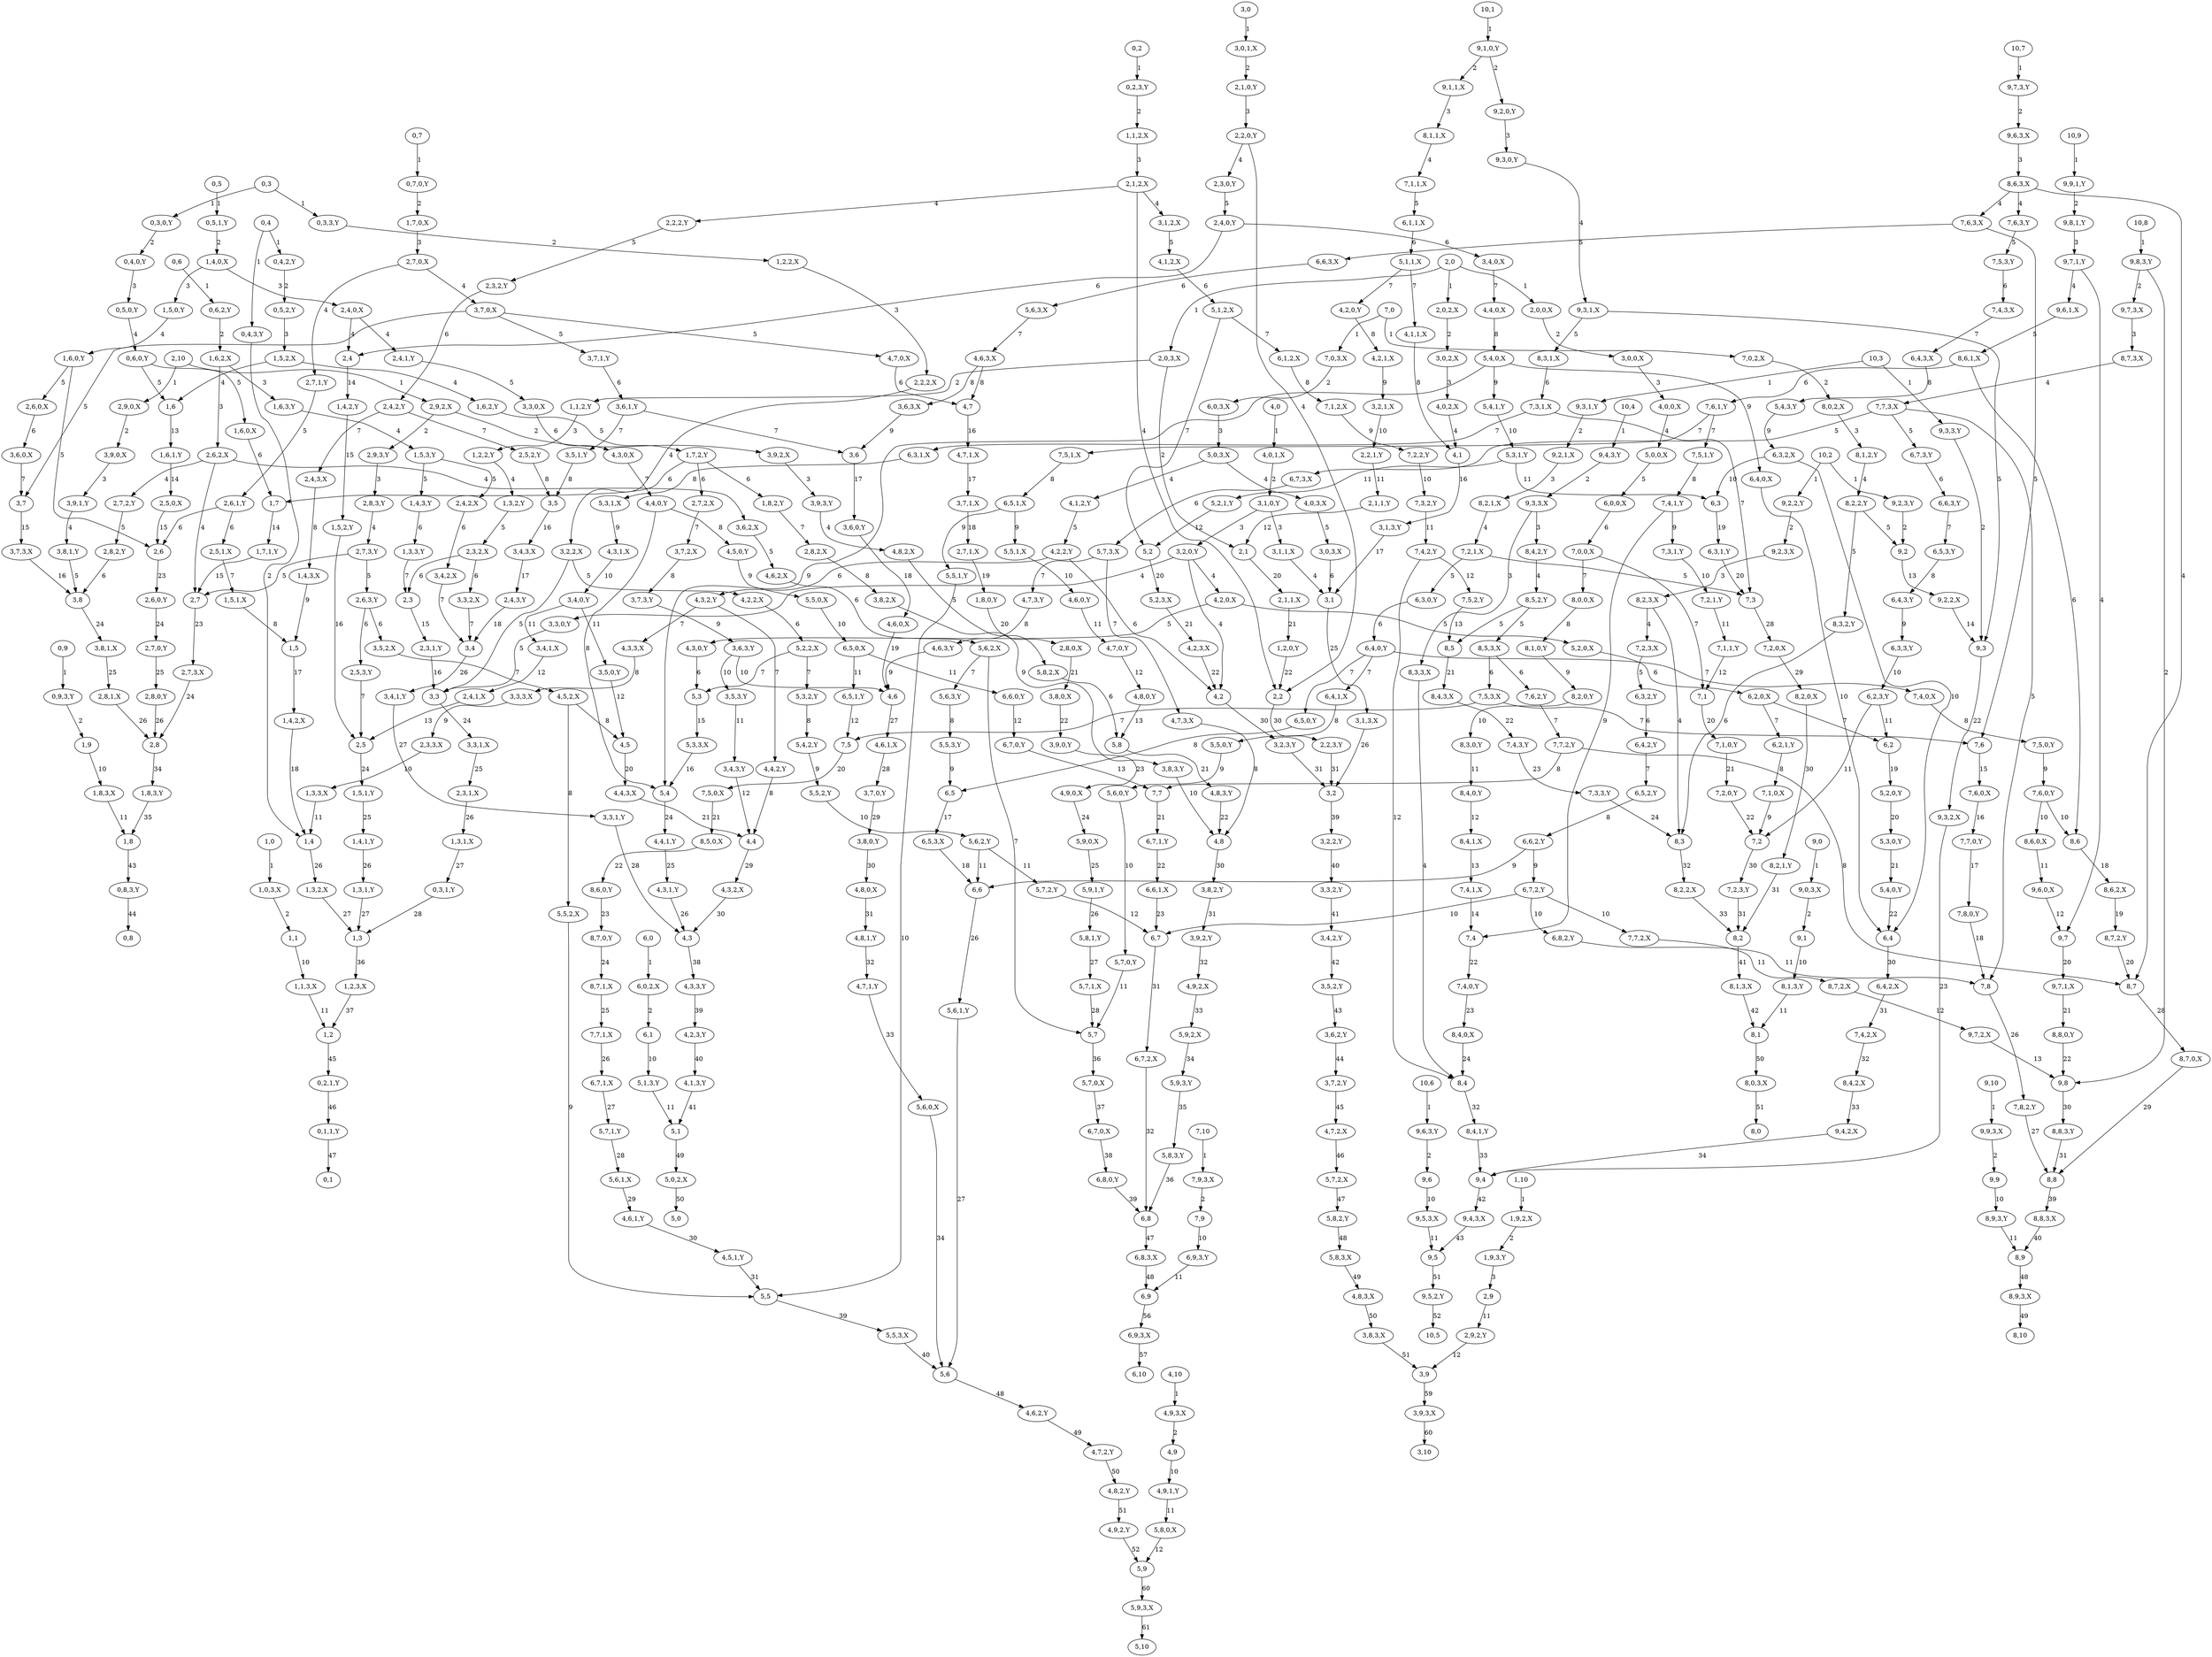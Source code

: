 digraph graphname {
"3,3,0,Y" [nodetype=route];
"3,3,0,X" [nodetype=route];
"1,8" [nodetype=logic];
"1,9" [nodetype=logic];
"1,6" [nodetype=logic];
"1,7" [nodetype=logic];
"1,4" [nodetype=logic];
"1,5" [nodetype=logic];
"1,2" [nodetype=logic];
"1,3" [nodetype=logic];
"1,0" [nodetype=logic];
"1,1" [nodetype=logic];
"4,2,3,X" [nodetype=route];
"4,2,3,Y" [nodetype=route];
"5,9,3,X" [nodetype=route];
"5,9,3,Y" [nodetype=route];
"5,9,1,Y" [nodetype=route];
"1,8,0,Y" [nodetype=route];
"5,5,3,X" [nodetype=route];
"5,5,3,Y" [nodetype=route];
"5,1,1,X" [nodetype=route];
"4,5,0,Y" [nodetype=route];
"2,1,0,Y" [nodetype=route];
"0,5,0,Y" [nodetype=route];
"2,2,3,Y" [nodetype=route];
"9,8,3,Y" [nodetype=route];
"2,0,2,X" [nodetype=route];
"3,5,2,Y" [nodetype=route];
"3,5,2,X" [nodetype=route];
"8,7,1,X" [nodetype=route];
"4,7,0,X" [nodetype=route];
"4,7,0,Y" [nodetype=route];
"4,8,2,Y" [nodetype=route];
"4,8,2,X" [nodetype=route];
"1,0,3,X" [nodetype=route];
"1,6,1,Y" [nodetype=route];
"6,0,0,X" [nodetype=route];
"8,0,2,X" [nodetype=route];
"7,3,3,Y" [nodetype=route];
"9,7,3,X" [nodetype=route];
"9,7,3,Y" [nodetype=route];
"5,6,0,X" [nodetype=route];
"5,6,0,Y" [nodetype=route];
"6,10" [nodetype=logic];
"2,2,1,Y" [nodetype=route];
"0,3,3,Y" [nodetype=route];
"6,6,0,Y" [nodetype=route];
"5,3,1,X" [nodetype=route];
"5,3,1,Y" [nodetype=route];
"8,9" [nodetype=logic];
"8,8" [nodetype=logic];
"8,7" [nodetype=logic];
"8,6" [nodetype=logic];
"8,5" [nodetype=logic];
"8,4" [nodetype=logic];
"8,3" [nodetype=logic];
"8,2" [nodetype=logic];
"8,1" [nodetype=logic];
"8,0" [nodetype=logic];
"3,6,2,X" [nodetype=route];
"3,6,2,Y" [nodetype=route];
"3,8,2,X" [nodetype=route];
"3,0,3,X" [nodetype=route];
"5,2,3,X" [nodetype=route];
"3,9,1,Y" [nodetype=route];
"3,9,3,X" [nodetype=route];
"3,9,3,Y" [nodetype=route];
"7,6,0,X" [nodetype=route];
"7,6,0,Y" [nodetype=route];
"6,3,3,Y" [nodetype=route];
"6,4" [nodetype=logic];
"1,2,3,X" [nodetype=route];
"5,0,0,X" [nodetype=route];
"2,3,2,X" [nodetype=route];
"2,3,2,Y" [nodetype=route];
"6,5,0,Y" [nodetype=route];
"2,5,2,Y" [nodetype=route];
"8,1,1,X" [nodetype=route];
"8,2,1,Y" [nodetype=route];
"3,3,2,Y" [nodetype=route];
"3,3,2,X" [nodetype=route];
"2,9" [nodetype=logic];
"2,8" [nodetype=logic];
"2,5" [nodetype=logic];
"2,4" [nodetype=logic];
"2,7" [nodetype=logic];
"2,6" [nodetype=logic];
"2,1" [nodetype=logic];
"2,0" [nodetype=logic];
"2,3" [nodetype=logic];
"2,2" [nodetype=logic];
"3,5,0,Y" [nodetype=route];
"2,10" [nodetype=logic];
"8,2,2,Y" [nodetype=route];
"8,2,2,X" [nodetype=route];
"8,3,0,Y" [nodetype=route];
"2,6,0,Y" [nodetype=route];
"2,6,0,X" [nodetype=route];
"8,8,0,Y" [nodetype=route];
"2,9,3,Y" [nodetype=route];
"6,4,2,Y" [nodetype=route];
"6,4,2,X" [nodetype=route];
"2,2,2,Y" [nodetype=route];
"1,7,1,Y" [nodetype=route];
"8,8,3,X" [nodetype=route];
"2,4,2,Y" [nodetype=route];
"2,4,2,X" [nodetype=route];
"2,1,2,X" [nodetype=route];
"5,2,1,Y" [nodetype=route];
"5,0,3,X" [nodetype=route];
"6,5,3,Y" [nodetype=route];
"6,5,3,X" [nodetype=route];
"2,3,0,Y" [nodetype=route];
"6,7,1,Y" [nodetype=route];
"6,7,1,X" [nodetype=route];
"6,1,1,X" [nodetype=route];
"4,4,0,Y" [nodetype=route];
"4,4,0,X" [nodetype=route];
"7,7,3,X" [nodetype=route];
"5,5,1,X" [nodetype=route];
"5,5,1,Y" [nodetype=route];
"2,7,1,Y" [nodetype=route];
"7,3,1,Y" [nodetype=route];
"8,1,3,Y" [nodetype=route];
"8,1,3,X" [nodetype=route];
"4,9,2,X" [nodetype=route];
"4,9,2,Y" [nodetype=route];
"2,8,1,X" [nodetype=route];
"4,7,2,X" [nodetype=route];
"4,7,2,Y" [nodetype=route];
"0,4,0,Y" [nodetype=route];
"3,0,1,X" [nodetype=route];
"6,8,2,Y" [nodetype=route];
"4,6,1,X" [nodetype=route];
"0,8,3,Y" [nodetype=route];
"4,6,3,X" [nodetype=route];
"4,6,3,Y" [nodetype=route];
"0,2,3,Y" [nodetype=route];
"1,4,2,X" [nodetype=route];
"1,4,2,Y" [nodetype=route];
"1,4,0,X" [nodetype=route];
"5,4,1,Y" [nodetype=route];
"5,7,1,X" [nodetype=route];
"5,7,1,Y" [nodetype=route];
"5,3,3,X" [nodetype=route];
"2,8,3,Y" [nodetype=route];
"9,2,0,Y" [nodetype=route];
"7,4,0,X" [nodetype=route];
"7,4,0,Y" [nodetype=route];
"3,8" [nodetype=logic];
"3,9" [nodetype=logic];
"3,4" [nodetype=logic];
"3,5" [nodetype=logic];
"3,6" [nodetype=logic];
"3,7" [nodetype=logic];
"3,0" [nodetype=logic];
"3,1" [nodetype=logic];
"3,2" [nodetype=logic];
"3,3" [nodetype=logic];
"8,2,0,Y" [nodetype=route];
"8,2,0,X" [nodetype=route];
"7,1,1,X" [nodetype=route];
"7,1,1,Y" [nodetype=route];
"2,6,2,X" [nodetype=route];
"6,5,1,Y" [nodetype=route];
"3,2,2,Y" [nodetype=route];
"5,6,2,X" [nodetype=route];
"5,6,2,Y" [nodetype=route];
"3,4,2,X" [nodetype=route];
"3,6,0,Y" [nodetype=route];
"9,2,2,X" [nodetype=route];
"9,2,2,Y" [nodetype=route];
"5,8,2,X" [nodetype=route];
"5,8,2,Y" [nodetype=route];
"7,2,1,Y" [nodetype=route];
"7,0,3,X" [nodetype=route];
"6,4,0,Y" [nodetype=route];
"6,4,0,X" [nodetype=route];
"4,0,2,X" [nodetype=route];
"4,3,3,Y" [nodetype=route];
"4,3,3,X" [nodetype=route];
"9,3,1,X" [nodetype=route];
"9,3,1,Y" [nodetype=route];
"9,3,3,X" [nodetype=route];
"9,3,3,Y" [nodetype=route];
"3,3,1,X" [nodetype=route];
"1,5,1,X" [nodetype=route];
"1,5,1,Y" [nodetype=route];
"3,1,0,Y" [nodetype=route];
"1,6,2,X" [nodetype=route];
"8,4,3,X" [nodetype=route];
"8,9,3,X" [nodetype=route];
"0,4,2,Y" [nodetype=route];
"7,3,1,X" [nodetype=route];
"0,3,1,Y" [nodetype=route];
"2,7,1,X" [nodetype=route];
"5,7,3,X" [nodetype=route];
"0,5,1,Y" [nodetype=route];
"1,7,0,X" [nodetype=route];
"3,9,2,Y" [nodetype=route];
"3,9,2,X" [nodetype=route];
"7,8,0,Y" [nodetype=route];
"5,9,0,X" [nodetype=route];
"4,4,2,Y" [nodetype=route];
"8,3,2,Y" [nodetype=route];
"9,5,2,Y" [nodetype=route];
"9,6,3,Y" [nodetype=route];
"9,6,3,X" [nodetype=route];
"6,8,0,Y" [nodetype=route];
"6,7,3,Y" [nodetype=route];
"6,7,3,X" [nodetype=route];
"4,2,2,Y" [nodetype=route];
"4,2,2,X" [nodetype=route];
"5,4,3,Y" [nodetype=route];
"7,2,3,Y" [nodetype=route];
"7,2,3,X" [nodetype=route];
"4,1,1,X" [nodetype=route];
"6,2,3,Y" [nodetype=route];
"8,4,1,X" [nodetype=route];
"8,4,1,Y" [nodetype=route];
"1,10" [nodetype=logic];
"2,4,0,Y" [nodetype=route];
"2,4,0,X" [nodetype=route];
"4,6,1,Y" [nodetype=route];
"3,7,3,X" [nodetype=route];
"3,7,3,Y" [nodetype=route];
"4,3" [nodetype=logic];
"4,2" [nodetype=logic];
"4,1" [nodetype=logic];
"4,0" [nodetype=logic];
"4,7" [nodetype=logic];
"4,6" [nodetype=logic];
"4,5" [nodetype=logic];
"4,4" [nodetype=logic];
"4,9" [nodetype=logic];
"4,8" [nodetype=logic];
"2,2,0,Y" [nodetype=route];
"7,7,1,X" [nodetype=route];
"8,10" [nodetype=logic];
"8,6,1,X" [nodetype=route];
"4,9,0,X" [nodetype=route];
"3,8,3,Y" [nodetype=route];
"3,8,3,X" [nodetype=route];
"8,5,2,Y" [nodetype=route];
"4,3,1,Y" [nodetype=route];
"4,3,1,X" [nodetype=route];
"3,2,0,Y" [nodetype=route];
"2,7,3,Y" [nodetype=route];
"2,7,3,X" [nodetype=route];
"9,7,2,X" [nodetype=route];
"7,6,1,Y" [nodetype=route];
"5,8,0,X" [nodetype=route];
"7,5,1,X" [nodetype=route];
"7,5,1,Y" [nodetype=route];
"2,5,3,Y" [nodetype=route];
"9,9,3,X" [nodetype=route];
"3,4,0,X" [nodetype=route];
"5,1,2,X" [nodetype=route];
"8,5,0,X" [nodetype=route];
"4,10" [nodetype=logic];
"9,6" [nodetype=logic];
"9,7" [nodetype=logic];
"9,4" [nodetype=logic];
"4,6,2,X" [nodetype=route];
"9,2" [nodetype=logic];
"9,3" [nodetype=logic];
"9,0" [nodetype=logic];
"9,1" [nodetype=logic];
"8,9,3,Y" [nodetype=route];
"3,9,0,X" [nodetype=route];
"9,8" [nodetype=logic];
"9,9" [nodetype=logic];
"1,8,3,Y" [nodetype=route];
"1,8,3,X" [nodetype=route];
"7,4,2,X" [nodetype=route];
"7,4,2,Y" [nodetype=route];
"3,4,1,Y" [nodetype=route];
"3,5,3,Y" [nodetype=route];
"0,7,0,Y" [nodetype=route];
"9,10" [nodetype=logic];
"9,6,1,X" [nodetype=route];
"3,4,1,X" [nodetype=route];
"4,2,0,Y" [nodetype=route];
"4,2,0,X" [nodetype=route];
"4,1,3,Y" [nodetype=route];
"5,5,0,Y" [nodetype=route];
"5,5,0,X" [nodetype=route];
"1,3,1,X" [nodetype=route];
"1,3,1,Y" [nodetype=route];
"7,5,3,X" [nodetype=route];
"7,5,3,Y" [nodetype=route];
"8,7,0,X" [nodetype=route];
"8,7,0,Y" [nodetype=route];
"9,0,3,X" [nodetype=route];
"2,3,1,Y" [nodetype=route];
"2,3,1,X" [nodetype=route];
"4,8,3,X" [nodetype=route];
"4,8,3,Y" [nodetype=route];
"1,7,2,Y" [nodetype=route];
"9,3,2,X" [nodetype=route];
"2,5,1,X" [nodetype=route];
"1,5,0,Y" [nodetype=route];
"6,2,1,Y" [nodetype=route];
"3,3,3,X" [nodetype=route];
"2,2,2,X" [nodetype=route];
"3,7,1,X" [nodetype=route];
"3,7,1,Y" [nodetype=route];
"5,10" [nodetype=logic];
"7,8,2,Y" [nodetype=route];
"4,7,3,Y" [nodetype=route];
"4,7,3,X" [nodetype=route];
"3,8,1,Y" [nodetype=route];
"3,8,1,X" [nodetype=route];
"1,6,0,X" [nodetype=route];
"1,6,0,Y" [nodetype=route];
"6,0,3,X" [nodetype=route];
"1,6,2,Y" [nodetype=route];
"1,4,1,Y" [nodetype=route];
"1,5,3,Y" [nodetype=route];
"7,6,3,Y" [nodetype=route];
"7,6,3,X" [nodetype=route];
"6,3,2,X" [nodetype=route];
"6,3,2,Y" [nodetype=route];
"9,4,3,Y" [nodetype=route];
"9,4,3,X" [nodetype=route];
"5,3,2,Y" [nodetype=route];
"2,8,2,Y" [nodetype=route];
"2,8,2,X" [nodetype=route];
"5,2,0,X" [nodetype=route];
"7,9,3,X" [nodetype=route];
"3,4,0,Y" [nodetype=route];
"3,0,0,X" [nodetype=route];
"1,9,3,Y" [nodetype=route];
"4,6,0,Y" [nodetype=route];
"4,6,0,X" [nodetype=route];
"3,5,1,Y" [nodetype=route];
"6,3,0,Y" [nodetype=route];
"2,1,1,Y" [nodetype=route];
"2,1,1,X" [nodetype=route];
"3,8,2,Y" [nodetype=route];
"5,0,2,X" [nodetype=route];
"5,2,0,Y" [nodetype=route];
"8,6,3,X" [nodetype=route];
"8,0,3,X" [nodetype=route];
"5,6,3,Y" [nodetype=route];
"5,6,3,X" [nodetype=route];
"3,4,3,Y" [nodetype=route];
"3,4,3,X" [nodetype=route];
"2,0,0,X" [nodetype=route];
"9,2,3,Y" [nodetype=route];
"9,2,3,X" [nodetype=route];
"3,6,1,Y" [nodetype=route];
"1,1,3,X" [nodetype=route];
"6,6,2,Y" [nodetype=route];
"2,0,3,X" [nodetype=route];
"9,1,0,Y" [nodetype=route];
"0,7" [nodetype=logic];
"0,6" [nodetype=logic];
"0,5" [nodetype=logic];
"0,4" [nodetype=logic];
"0,3" [nodetype=logic];
"0,2" [nodetype=logic];
"0,1" [nodetype=logic];
"5,5,2,Y" [nodetype=route];
"4,3,0,X" [nodetype=route];
"7,3,2,Y" [nodetype=route];
"0,9" [nodetype=logic];
"0,8" [nodetype=logic];
"5,7,2,Y" [nodetype=route];
"5,7,2,X" [nodetype=route];
"6,4,1,X" [nodetype=route];
"4,0,3,X" [nodetype=route];
"4,0,1,X" [nodetype=route];
"9,3,0,Y" [nodetype=route];
"1,5,2,Y" [nodetype=route];
"1,5,2,X" [nodetype=route];
"1,3,3,X" [nodetype=route];
"1,3,3,Y" [nodetype=route];
"4,8,1,Y" [nodetype=route];
"1,2,0,Y" [nodetype=route];
"6,9,3,Y" [nodetype=route];
"6,9,3,X" [nodetype=route];
"7,10" [nodetype=logic];
"8,1,2,Y" [nodetype=route];
"5,9,2,X" [nodetype=route];
"8,7,2,X" [nodetype=route];
"8,7,2,Y" [nodetype=route];
"4,7,1,Y" [nodetype=route];
"4,7,1,X" [nodetype=route];
"8,3,3,X" [nodetype=route];
"2,3,3,X" [nodetype=route];
"3,9,0,Y" [nodetype=route];
"3,6,3,Y" [nodetype=route];
"3,6,3,X" [nodetype=route];
"2,9,0,X" [nodetype=route];
"0,2,1,Y" [nodetype=route];
"8,2,1,X" [nodetype=route];
"3,2,2,X" [nodetype=route];
"7,7,0,Y" [nodetype=route];
"6,5,1,X" [nodetype=route];
"2,6,3,Y" [nodetype=route];
"0,9,3,Y" [nodetype=route];
"8,8,3,Y" [nodetype=route];
"8,4,0,Y" [nodetype=route];
"8,4,0,X" [nodetype=route];
"2,8,0,Y" [nodetype=route];
"2,8,0,X" [nodetype=route];
"8,3,1,X" [nodetype=route];
"9,5,3,X" [nodetype=route];
"3,6,0,X" [nodetype=route];
"0,3,0,Y" [nodetype=route];
"3,4,2,Y" [nodetype=route];
"10,9" [nodetype=logic];
"10,8" [nodetype=logic];
"10,3" [nodetype=logic];
"10,2" [nodetype=logic];
"10,1" [nodetype=logic];
"3,3,1,Y" [nodetype=route];
"10,7" [nodetype=logic];
"10,6" [nodetype=logic];
"10,5" [nodetype=logic];
"10,4" [nodetype=logic];
"0,4,3,Y" [nodetype=route];
"4,6,2,Y" [nodetype=route];
"4,9,1,Y" [nodetype=route];
"6,5,0,X" [nodetype=route];
"5,6,1,X" [nodetype=route];
"9,5" [nodetype=logic];
"5,6,1,Y" [nodetype=route];
"9,2,1,X" [nodetype=route];
"7,2,1,X" [nodetype=route];
"6,6,1,X" [nodetype=route];
"6,6,3,X" [nodetype=route];
"6,6,3,Y" [nodetype=route];
"3,2,1,X" [nodetype=route];
"3,1,1,X" [nodetype=route];
"1,1,2,Y" [nodetype=route];
"5,8,1,Y" [nodetype=route];
"7,1" [nodetype=logic];
"4,3,0,Y" [nodetype=route];
"7,1,2,X" [nodetype=route];
"4,4,3,X" [nodetype=route];
"0,6,2,Y" [nodetype=route];
"1,9,2,X" [nodetype=route];
"1,4,3,Y" [nodetype=route];
"1,4,3,X" [nodetype=route];
"4,0,0,X" [nodetype=route];
"5,8" [nodetype=logic];
"5,9" [nodetype=logic];
"5,2" [nodetype=logic];
"5,3" [nodetype=logic];
"5,0" [nodetype=logic];
"5,1" [nodetype=logic];
"5,6" [nodetype=logic];
"5,7" [nodetype=logic];
"5,4" [nodetype=logic];
"5,5" [nodetype=logic];
"5,5,2,X" [nodetype=route];
"3,10" [nodetype=logic];
"5,4,2,Y" [nodetype=route];
"3,0,2,X" [nodetype=route];
"7,0,0,X" [nodetype=route];
"7,2,2,Y" [nodetype=route];
"5,2,2,X" [nodetype=route];
"7,4,3,Y" [nodetype=route];
"7,4,3,X" [nodetype=route];
"5,7,0,Y" [nodetype=route];
"5,7,0,X" [nodetype=route];
"1,2,2,X" [nodetype=route];
"1,2,2,Y" [nodetype=route];
"6,7,2,X" [nodetype=route];
"6,7,2,Y" [nodetype=route];
"8,1,0,Y" [nodetype=route];
"4,9,3,X" [nodetype=route];
"6,1,2,X" [nodetype=route];
"3,7,0,Y" [nodetype=route];
"3,7,0,X" [nodetype=route];
"7,7,2,Y" [nodetype=route];
"7,7,2,X" [nodetype=route];
"6,9" [nodetype=logic];
"6,8" [nodetype=logic];
"3,1,3,X" [nodetype=route];
"3,1,3,Y" [nodetype=route];
"6,1" [nodetype=logic];
"6,0" [nodetype=logic];
"6,3" [nodetype=logic];
"6,2" [nodetype=logic];
"6,5" [nodetype=logic];
"8,4,2,X" [nodetype=route];
"6,7" [nodetype=logic];
"6,6" [nodetype=logic];
"8,2,3,X" [nodetype=route];
"3,1,2,X" [nodetype=route];
"7,1,0,Y" [nodetype=route];
"7,1,0,X" [nodetype=route];
"9,6,0,X" [nodetype=route];
"2,6,1,Y" [nodetype=route];
"6,2,0,X" [nodetype=route];
"6,4,3,X" [nodetype=route];
"6,4,3,Y" [nodetype=route];
"5,3,0,Y" [nodetype=route];
"2,4,1,X" [nodetype=route];
"2,4,1,Y" [nodetype=route];
"2,4,3,X" [nodetype=route];
"2,4,3,Y" [nodetype=route];
"1,6,3,Y" [nodetype=route];
"6,0,2,X" [nodetype=route];
"3,2,3,Y" [nodetype=route];
"6,5,2,Y" [nodetype=route];
"2,7,2,X" [nodetype=route];
"2,7,2,Y" [nodetype=route];
"7,2,0,X" [nodetype=route];
"2,9,2,X" [nodetype=route];
"2,9,2,Y" [nodetype=route];
"5,8,3,Y" [nodetype=route];
"5,8,3,X" [nodetype=route];
"0,6,0,Y" [nodetype=route];
"6,7,0,X" [nodetype=route];
"6,7,0,Y" [nodetype=route];
"5,1,3,Y" [nodetype=route];
"4,4,1,Y" [nodetype=route];
"2,7,0,X" [nodetype=route];
"2,7,0,Y" [nodetype=route];
"9,9,1,Y" [nodetype=route];
"6,3,1,Y" [nodetype=route];
"6,3,1,X" [nodetype=route];
"8,4,2,Y" [nodetype=route];
"4,1,2,X" [nodetype=route];
"4,1,2,Y" [nodetype=route];
"6,8,3,X" [nodetype=route];
"8,6,2,X" [nodetype=route];
"7,4,1,Y" [nodetype=route];
"7,4,1,X" [nodetype=route];
"5,4,0,X" [nodetype=route];
"5,4,0,Y" [nodetype=route];
"9,8,1,Y" [nodetype=route];
"0,5,2,Y" [nodetype=route];
"4,5,1,Y" [nodetype=route];
"4,2,1,X" [nodetype=route];
"4,8,0,Y" [nodetype=route];
"4,8,0,X" [nodetype=route];
"3,8,0,X" [nodetype=route];
"3,8,0,Y" [nodetype=route];
"3,7,2,Y" [nodetype=route];
"3,7,2,X" [nodetype=route];
"8,0,0,X" [nodetype=route];
"7,5,2,Y" [nodetype=route];
"7,8" [nodetype=logic];
"7,9" [nodetype=logic];
"9,1,1,X" [nodetype=route];
"7,0" [nodetype=logic];
"1,1,2,X" [nodetype=route];
"7,2" [nodetype=logic];
"7,3" [nodetype=logic];
"7,4" [nodetype=logic];
"7,5" [nodetype=logic];
"7,6" [nodetype=logic];
"7,7" [nodetype=logic];
"0,1,1,Y" [nodetype=route];
"2,5,0,X" [nodetype=route];
"1,3,2,Y" [nodetype=route];
"1,3,2,X" [nodetype=route];
"7,6,2,Y" [nodetype=route];
"8,5,3,X" [nodetype=route];
"7,0,2,X" [nodetype=route];
"7,2,0,Y" [nodetype=route];
"4,5,2,X" [nodetype=route];
"9,4,2,X" [nodetype=route];
"4,3,2,X" [nodetype=route];
"4,3,2,Y" [nodetype=route];
"8,7,3,X" [nodetype=route];
"7,5,0,Y" [nodetype=route];
"7,5,0,X" [nodetype=route];
"1,8,2,Y" [nodetype=route];
"8,6,0,Y" [nodetype=route];
"8,6,0,X" [nodetype=route];
"9,7,1,X" [nodetype=route];
"9,7,1,Y" [nodetype=route];
"3,3,0,Y" -> "3,3"  [label=5];
"3,3,0,X" -> "4,3,0,X"  [label=6];
"1,8" -> "0,8,3,Y"  [label=43];
"1,9" -> "1,8,3,X"  [label=10];
"1,6" -> "1,6,1,Y"  [label=13];
"1,7" -> "1,7,1,Y"  [label=14];
"1,4" -> "1,3,2,X"  [label=26];
"1,5" -> "1,4,2,X"  [label=17];
"1,2" -> "0,2,1,Y"  [label=45];
"1,3" -> "1,2,3,X"  [label=36];
"1,0" -> "1,0,3,X"  [label=1];
"1,1" -> "1,1,3,X"  [label=10];
"4,2,3,X" -> "4,2"  [label=22];
"4,2,3,Y" -> "4,1,3,Y"  [label=40];
"5,9,3,X" -> "5,10"  [label=61];
"5,9,3,Y" -> "5,8,3,Y"  [label=35];
"5,9,1,Y" -> "5,8,1,Y"  [label=26];
"1,8,0,Y" -> "2,8,0,X"  [label=20];
"5,5,3,X" -> "5,6"  [label=40];
"5,5,3,Y" -> "6,5"  [label=9];
"5,1,1,X" -> "4,1,1,X"  [label=7];
"5,1,1,X" -> "4,2,0,Y"  [label=7];
"4,5,0,Y" -> "5,5,0,X"  [label=9];
"2,1,0,Y" -> "2,2,0,Y"  [label=3];
"0,5,0,Y" -> "0,6,0,Y"  [label=4];
"2,2,3,Y" -> "3,2"  [label=31];
"9,8,3,Y" -> "9,8"  [label=2];
"9,8,3,Y" -> "9,7,3,X"  [label=2];
"2,0,2,X" -> "3,0,2,X"  [label=2];
"3,5,2,Y" -> "3,6,2,Y"  [label=43];
"3,5,2,X" -> "4,5,2,X"  [label=7];
"8,7,1,X" -> "7,7,1,X"  [label=25];
"4,7,0,X" -> "4,7"  [label=6];
"4,7,0,Y" -> "4,8,0,Y"  [label=12];
"4,8,2,Y" -> "4,9,2,Y"  [label=51];
"4,8,2,X" -> "5,8,2,X"  [label=5];
"1,0,3,X" -> "1,1"  [label=2];
"1,6,1,Y" -> "2,5,0,X"  [label=14];
"6,0,0,X" -> "7,0,0,X"  [label=6];
"8,0,2,X" -> "8,1,2,Y"  [label=3];
"7,3,3,Y" -> "8,3"  [label=24];
"9,7,3,X" -> "8,7,3,X"  [label=3];
"9,7,3,Y" -> "9,6,3,X"  [label=2];
"5,6,0,X" -> "5,6"  [label=34];
"5,6,0,Y" -> "5,7,0,Y"  [label=10];
"2,2,1,Y" -> "2,1,1,Y"  [label=11];
"0,3,3,Y" -> "1,2,2,X"  [label=2];
"6,6,0,Y" -> "6,7,0,Y"  [label=12];
"5,3,1,X" -> "4,3,1,X"  [label=9];
"5,3,1,Y" -> "6,3"  [label=11];
"5,3,1,Y" -> "5,2,1,Y"  [label=11];
"8,9" -> "8,9,3,X"  [label=48];
"8,8" -> "8,8,3,X"  [label=39];
"8,7" -> "8,7,0,X"  [label=28];
"8,6" -> "8,6,2,X"  [label=18];
"8,5" -> "8,4,3,X"  [label=21];
"8,4" -> "8,4,1,Y"  [label=32];
"8,3" -> "8,2,2,X"  [label=32];
"8,2" -> "8,1,3,X"  [label=41];
"8,1" -> "8,0,3,X"  [label=50];
"3,6,2,X" -> "4,6,2,X"  [label=5];
"3,6,2,Y" -> "3,7,2,Y"  [label=44];
"3,8,2,X" -> "3,8,3,Y"  [label=9];
"3,0,3,X" -> "3,1"  [label=6];
"5,2,3,X" -> "4,2,3,X"  [label=21];
"3,9,1,Y" -> "3,8,1,Y"  [label=4];
"3,9,3,X" -> "3,10"  [label=60];
"3,9,3,Y" -> "4,8,2,X"  [label=4];
"7,6,0,X" -> "7,7,0,Y"  [label=16];
"7,6,0,Y" -> "8,6"  [label=10];
"7,6,0,Y" -> "8,6,0,X"  [label=10];
"6,3,3,Y" -> "6,2,3,Y"  [label=10];
"6,4" -> "6,4,2,X"  [label=30];
"1,2,3,X" -> "1,2"  [label=37];
"5,0,0,X" -> "6,0,0,X"  [label=5];
"2,3,2,X" -> "2,3"  [label=6];
"2,3,2,X" -> "3,3,2,X"  [label=6];
"2,3,2,Y" -> "2,4,2,Y"  [label=6];
"6,5,0,Y" -> "6,5"  [label=8];
"2,5,2,Y" -> "3,5"  [label=8];
"8,1,1,X" -> "7,1,1,X"  [label=4];
"8,2,1,Y" -> "8,2"  [label=31];
"3,3,2,Y" -> "3,4,2,Y"  [label=41];
"3,3,2,X" -> "3,4"  [label=7];
"2,9" -> "2,9,2,Y"  [label=11];
"2,8" -> "1,8,3,Y"  [label=34];
"2,5" -> "1,5,1,Y"  [label=24];
"2,4" -> "1,4,2,Y"  [label=14];
"2,7" -> "2,7,3,X"  [label=23];
"2,6" -> "2,6,0,Y"  [label=23];
"2,1" -> "2,1,1,X"  [label=20];
"2,0" -> "2,0,3,X"  [label=1];
"2,0" -> "2,0,2,X"  [label=1];
"2,0" -> "2,0,0,X"  [label=1];
"2,3" -> "2,3,1,Y"  [label=15];
"2,2" -> "2,2,3,Y"  [label=30];
"3,5,0,Y" -> "4,5"  [label=12];
"2,10" -> "2,9,0,X"  [label=1];
"2,10" -> "2,9,2,X"  [label=1];
"8,2,2,Y" -> "9,2"  [label=5];
"8,2,2,Y" -> "8,3,2,Y"  [label=5];
"8,2,2,X" -> "8,2"  [label=33];
"8,3,0,Y" -> "8,4,0,Y"  [label=11];
"2,6,0,Y" -> "2,7,0,Y"  [label=24];
"2,6,0,X" -> "3,6,0,X"  [label=6];
"8,8,0,Y" -> "9,8"  [label=22];
"2,9,3,Y" -> "2,8,3,Y"  [label=3];
"6,4,2,Y" -> "6,5,2,Y"  [label=7];
"6,4,2,X" -> "7,4,2,X"  [label=31];
"2,2,2,Y" -> "2,3,2,Y"  [label=5];
"1,7,1,Y" -> "2,7"  [label=15];
"8,8,3,X" -> "8,9"  [label=40];
"2,4,2,Y" -> "2,5,2,Y"  [label=7];
"2,4,2,Y" -> "2,4,3,X"  [label=7];
"2,4,2,X" -> "3,4,2,X"  [label=6];
"2,1,2,X" -> "2,2"  [label=4];
"2,1,2,X" -> "3,1,2,X"  [label=4];
"2,1,2,X" -> "2,2,2,Y"  [label=4];
"5,2,1,Y" -> "5,2"  [label=12];
"5,0,3,X" -> "4,1,2,Y"  [label=4];
"5,0,3,X" -> "4,0,3,X"  [label=4];
"6,5,3,Y" -> "6,4,3,Y"  [label=8];
"6,5,3,X" -> "6,6"  [label=18];
"2,3,0,Y" -> "2,4,0,Y"  [label=5];
"6,7,1,Y" -> "6,6,1,X"  [label=22];
"6,7,1,X" -> "5,7,1,Y"  [label=27];
"6,1,1,X" -> "5,1,1,X"  [label=6];
"4,4,0,Y" -> "5,4"  [label=8];
"4,4,0,Y" -> "4,5,0,Y"  [label=8];
"4,4,0,X" -> "5,4,0,X"  [label=8];
"7,7,3,X" -> "7,8"  [label=5];
"7,7,3,X" -> "6,7,3,X"  [label=5];
"7,7,3,X" -> "6,7,3,Y"  [label=5];
"5,5,1,X" -> "4,6,0,Y"  [label=10];
"5,5,1,Y" -> "5,5"  [label=10];
"2,7,1,Y" -> "2,6,1,Y"  [label=5];
"7,3,1,Y" -> "7,2,1,Y"  [label=10];
"8,1,3,Y" -> "8,1"  [label=11];
"8,1,3,X" -> "8,1"  [label=42];
"4,9,2,X" -> "5,9,2,X"  [label=33];
"4,9,2,Y" -> "5,9"  [label=52];
"2,8,1,X" -> "2,8"  [label=26];
"4,7,2,X" -> "5,7,2,X"  [label=46];
"4,7,2,Y" -> "4,8,2,Y"  [label=50];
"0,4,0,Y" -> "0,5,0,Y"  [label=3];
"3,0,1,X" -> "2,1,0,Y"  [label=2];
"6,8,2,Y" -> "7,8"  [label=11];
"4,6,1,X" -> "3,7,0,Y"  [label=28];
"0,8,3,Y" -> "0,8"  [label=44];
"4,6,3,X" -> "4,7"  [label=8];
"4,6,3,X" -> "3,6,3,X"  [label=8];
"4,6,3,Y" -> "4,6"  [label=9];
"0,2,3,Y" -> "1,1,2,X"  [label=2];
"1,4,2,X" -> "1,4"  [label=18];
"1,4,2,Y" -> "1,5,2,Y"  [label=15];
"1,4,0,X" -> "2,4,0,X"  [label=3];
"1,4,0,X" -> "1,5,0,Y"  [label=3];
"5,4,1,Y" -> "5,3,1,Y"  [label=10];
"5,7,1,X" -> "5,7"  [label=28];
"5,7,1,Y" -> "5,6,1,X"  [label=28];
"5,3,3,X" -> "5,4"  [label=16];
"2,8,3,Y" -> "2,7,3,Y"  [label=4];
"9,2,0,Y" -> "9,3,0,Y"  [label=3];
"7,4,0,X" -> "7,5,0,Y"  [label=8];
"7,4,0,Y" -> "8,4,0,X"  [label=23];
"3,8" -> "3,8,1,X"  [label=24];
"3,9" -> "3,9,3,X"  [label=59];
"3,4" -> "3,4,1,Y"  [label=26];
"3,5" -> "3,4,3,X"  [label=16];
"3,6" -> "3,6,0,Y"  [label=17];
"3,7" -> "3,7,3,X"  [label=15];
"3,0" -> "3,0,1,X"  [label=1];
"3,1" -> "3,1,3,X"  [label=25];
"3,2" -> "3,2,2,Y"  [label=39];
"3,3" -> "3,3,1,X"  [label=24];
"8,2,0,Y" -> "8,3,0,Y"  [label=10];
"8,2,0,X" -> "8,2,1,Y"  [label=30];
"7,1,1,X" -> "6,1,1,X"  [label=5];
"7,1,1,Y" -> "7,1"  [label=12];
"2,6,2,X" -> "2,7"  [label=4];
"2,6,2,X" -> "2,7,2,Y"  [label=4];
"2,6,2,X" -> "3,6,2,X"  [label=4];
"6,5,1,Y" -> "7,5"  [label=12];
"3,2,2,Y" -> "3,3,2,Y"  [label=40];
"5,6,2,X" -> "5,7"  [label=7];
"5,6,2,X" -> "5,6,3,Y"  [label=7];
"5,6,2,Y" -> "6,6"  [label=11];
"5,6,2,Y" -> "5,7,2,Y"  [label=11];
"3,4,2,X" -> "3,4"  [label=7];
"3,6,0,Y" -> "4,6,0,X"  [label=18];
"9,2,2,X" -> "9,3"  [label=14];
"9,2,2,Y" -> "9,2,3,X"  [label=2];
"5,8,2,X" -> "5,8"  [label=6];
"5,8,2,Y" -> "5,8,3,X"  [label=48];
"7,2,1,Y" -> "7,1,1,Y"  [label=11];
"7,0,3,X" -> "6,0,3,X"  [label=2];
"6,4,0,Y" -> "6,5,0,Y"  [label=7];
"6,4,0,Y" -> "6,4,1,X"  [label=7];
"6,4,0,Y" -> "7,4,0,X"  [label=7];
"6,4,0,X" -> "6,4"  [label=10];
"4,0,2,X" -> "4,1"  [label=4];
"4,3,3,Y" -> "4,2,3,Y"  [label=39];
"4,3,3,X" -> "3,3,3,X"  [label=8];
"9,3,1,X" -> "9,3"  [label=5];
"9,3,1,X" -> "8,3,1,X"  [label=5];
"9,3,1,Y" -> "9,2,1,X"  [label=2];
"9,3,3,X" -> "8,3,3,X"  [label=3];
"9,3,3,X" -> "8,4,2,Y"  [label=3];
"9,3,3,Y" -> "9,3"  [label=2];
"3,3,1,X" -> "2,3,1,X"  [label=25];
"1,5,1,X" -> "1,5"  [label=8];
"1,5,1,Y" -> "1,4,1,Y"  [label=25];
"3,1,0,Y" -> "3,2,0,Y"  [label=3];
"3,1,0,Y" -> "3,1,1,X"  [label=3];
"1,6,2,X" -> "2,6,2,X"  [label=3];
"1,6,2,X" -> "1,6,3,Y"  [label=3];
"8,4,3,X" -> "7,4,3,Y"  [label=22];
"8,9,3,X" -> "8,10"  [label=49];
"0,4,2,Y" -> "0,5,2,Y"  [label=2];
"7,3,1,X" -> "7,3"  [label=7];
"7,3,1,X" -> "6,3,1,X"  [label=7];
"0,3,1,Y" -> "1,3"  [label=28];
"2,7,1,X" -> "1,8,0,Y"  [label=19];
"5,7,3,X" -> "4,7,3,X"  [label=7];
"5,7,3,X" -> "4,7,3,Y"  [label=7];
"0,5,1,Y" -> "1,4,0,X"  [label=2];
"1,7,0,X" -> "2,7,0,X"  [label=3];
"3,9,2,Y" -> "4,9,2,X"  [label=32];
"3,9,2,X" -> "3,9,3,Y"  [label=3];
"7,8,0,Y" -> "7,8"  [label=18];
"5,9,0,X" -> "5,9,1,Y"  [label=25];
"4,4,2,Y" -> "4,4"  [label=8];
"8,3,2,Y" -> "8,3"  [label=6];
"9,5,2,Y" -> "10,5"  [label=52];
"9,6,3,Y" -> "9,6"  [label=2];
"9,6,3,X" -> "8,6,3,X"  [label=3];
"6,8,0,Y" -> "6,8"  [label=39];
"6,7,3,Y" -> "6,6,3,Y"  [label=6];
"6,7,3,X" -> "5,7,3,X"  [label=6];
"4,2,2,Y" -> "4,2"  [label=6];
"4,2,2,Y" -> "4,3,2,Y"  [label=6];
"4,2,2,X" -> "5,2,2,X"  [label=6];
"5,4,3,Y" -> "6,3,2,X"  [label=9];
"7,2,3,Y" -> "8,2"  [label=31];
"7,2,3,X" -> "6,3,2,Y"  [label=5];
"4,1,1,X" -> "4,1"  [label=8];
"6,2,3,Y" -> "7,2"  [label=11];
"6,2,3,Y" -> "6,2"  [label=11];
"8,4,1,X" -> "7,4,1,X"  [label=13];
"8,4,1,Y" -> "9,4"  [label=33];
"1,10" -> "1,9,2,X"  [label=1];
"2,4,0,Y" -> "2,4"  [label=6];
"2,4,0,Y" -> "3,4,0,X"  [label=6];
"2,4,0,X" -> "2,4"  [label=4];
"2,4,0,X" -> "2,4,1,Y"  [label=4];
"4,6,1,Y" -> "4,5,1,Y"  [label=30];
"3,7,3,X" -> "3,8"  [label=16];
"3,7,3,Y" -> "3,6,3,Y"  [label=9];
"4,3" -> "4,3,3,Y"  [label=38];
"4,2" -> "3,2,3,Y"  [label=30];
"4,1" -> "3,1,3,Y"  [label=16];
"4,0" -> "4,0,1,X"  [label=1];
"4,7" -> "4,7,1,X"  [label=16];
"4,6" -> "4,6,1,X"  [label=27];
"4,5" -> "4,4,3,X"  [label=20];
"4,4" -> "4,3,2,X"  [label=29];
"4,9" -> "4,9,1,Y"  [label=10];
"4,8" -> "3,8,2,Y"  [label=30];
"2,2,0,Y" -> "2,2"  [label=4];
"2,2,0,Y" -> "2,3,0,Y"  [label=4];
"7,7,1,X" -> "6,7,1,X"  [label=26];
"8,6,1,X" -> "8,6"  [label=6];
"8,6,1,X" -> "7,6,1,Y"  [label=6];
"4,9,0,X" -> "5,9,0,X"  [label=24];
"3,8,3,Y" -> "4,8"  [label=10];
"3,8,3,X" -> "3,9"  [label=51];
"8,5,2,Y" -> "8,5"  [label=5];
"8,5,2,Y" -> "8,5,3,X"  [label=5];
"4,3,1,Y" -> "4,3"  [label=26];
"4,3,1,X" -> "3,4,0,Y"  [label=10];
"3,2,0,Y" -> "4,2"  [label=4];
"3,2,0,Y" -> "3,3,0,Y"  [label=4];
"3,2,0,Y" -> "4,2,0,X"  [label=4];
"2,7,3,Y" -> "2,7"  [label=5];
"2,7,3,Y" -> "2,6,3,Y"  [label=5];
"2,7,3,X" -> "2,8"  [label=24];
"9,7,2,X" -> "9,8"  [label=13];
"7,6,1,Y" -> "7,5,1,Y"  [label=7];
"7,6,1,Y" -> "7,5,1,X"  [label=7];
"5,8,0,X" -> "5,9"  [label=12];
"7,5,1,X" -> "6,5,1,X"  [label=8];
"7,5,1,Y" -> "7,4,1,Y"  [label=8];
"2,5,3,Y" -> "2,5"  [label=7];
"9,9,3,X" -> "9,9"  [label=2];
"3,4,0,X" -> "4,4,0,X"  [label=7];
"5,1,2,X" -> "5,2"  [label=7];
"5,1,2,X" -> "6,1,2,X"  [label=7];
"8,5,0,X" -> "8,6,0,Y"  [label=22];
"4,10" -> "4,9,3,X"  [label=1];
"9,6" -> "9,5,3,X"  [label=10];
"9,7" -> "9,7,1,X"  [label=20];
"9,4" -> "9,4,3,X"  [label=42];
"4,6,2,X" -> "5,6,2,X"  [label=6];
"9,2" -> "9,2,2,X"  [label=13];
"9,3" -> "9,3,2,X"  [label=22];
"9,0" -> "9,0,3,X"  [label=1];
"9,1" -> "8,1,3,Y"  [label=10];
"8,9,3,Y" -> "8,9"  [label=11];
"3,9,0,X" -> "3,9,1,Y"  [label=3];
"9,8" -> "8,8,3,Y"  [label=30];
"9,9" -> "8,9,3,Y"  [label=10];
"1,8,3,Y" -> "1,8"  [label=35];
"1,8,3,X" -> "1,8"  [label=11];
"7,4,2,X" -> "8,4,2,X"  [label=32];
"7,4,2,Y" -> "7,5,2,Y"  [label=12];
"7,4,2,Y" -> "8,4"  [label=12];
"3,4,1,Y" -> "3,3,1,Y"  [label=27];
"3,5,3,Y" -> "3,4,3,Y"  [label=11];
"0,7,0,Y" -> "1,7,0,X"  [label=2];
"9,10" -> "9,9,3,X"  [label=1];
"9,6,1,X" -> "8,6,1,X"  [label=5];
"3,4,1,X" -> "2,4,1,X"  [label=12];
"4,2,0,Y" -> "4,2,1,X"  [label=8];
"4,2,0,X" -> "4,3,0,Y"  [label=5];
"4,2,0,X" -> "5,2,0,X"  [label=5];
"4,1,3,Y" -> "5,1"  [label=41];
"5,5,0,Y" -> "5,6,0,Y"  [label=9];
"5,5,0,X" -> "6,5,0,X"  [label=10];
"1,3,1,X" -> "0,3,1,Y"  [label=27];
"1,3,1,Y" -> "1,3"  [label=27];
"7,5,3,X" -> "7,5"  [label=7];
"7,5,3,X" -> "7,6"  [label=7];
"7,5,3,Y" -> "7,4,3,X"  [label=6];
"8,7,0,X" -> "8,8"  [label=29];
"8,7,0,Y" -> "8,7,1,X"  [label=24];
"9,0,3,X" -> "9,1"  [label=2];
"2,3,1,Y" -> "3,3"  [label=16];
"2,3,1,X" -> "1,3,1,X"  [label=26];
"4,8,3,X" -> "3,8,3,X"  [label=50];
"4,8,3,Y" -> "4,8"  [label=22];
"1,7,2,Y" -> "1,7"  [label=6];
"1,7,2,Y" -> "2,7,2,X"  [label=6];
"1,7,2,Y" -> "1,8,2,Y"  [label=6];
"9,3,2,X" -> "9,4"  [label=23];
"2,5,1,X" -> "1,5,1,X"  [label=7];
"1,5,0,Y" -> "1,6,0,Y"  [label=4];
"6,2,1,Y" -> "7,1,0,X"  [label=8];
"3,3,3,X" -> "2,3,3,X"  [label=9];
"2,2,2,X" -> "3,2,2,X"  [label=4];
"3,7,1,X" -> "2,7,1,X"  [label=18];
"3,7,1,Y" -> "3,6,1,Y"  [label=6];
"7,8,2,Y" -> "8,8"  [label=27];
"4,7,3,Y" -> "4,6,3,Y"  [label=8];
"4,7,3,X" -> "4,8"  [label=8];
"3,8,1,Y" -> "3,8"  [label=5];
"3,8,1,X" -> "2,8,1,X"  [label=25];
"1,6,0,X" -> "1,7"  [label=6];
"1,6,0,Y" -> "2,6"  [label=5];
"1,6,0,Y" -> "2,6,0,X"  [label=5];
"6,0,3,X" -> "5,0,3,X"  [label=3];
"1,6,2,Y" -> "1,7,2,Y"  [label=5];
"1,4,1,Y" -> "1,3,1,Y"  [label=26];
"1,5,3,Y" -> "1,4,3,Y"  [label=5];
"1,5,3,Y" -> "2,4,2,X"  [label=5];
"7,6,3,Y" -> "7,5,3,Y"  [label=5];
"7,6,3,X" -> "7,6"  [label=5];
"7,6,3,X" -> "6,6,3,X"  [label=5];
"6,3,2,X" -> "6,4"  [label=10];
"6,3,2,X" -> "6,3"  [label=10];
"6,3,2,Y" -> "6,4,2,Y"  [label=6];
"9,4,3,Y" -> "9,3,3,X"  [label=2];
"9,4,3,X" -> "9,5"  [label=43];
"5,3,2,Y" -> "5,4,2,Y"  [label=8];
"2,8,2,Y" -> "3,8"  [label=6];
"2,8,2,X" -> "3,8,2,X"  [label=8];
"5,2,0,X" -> "6,2,0,X"  [label=6];
"7,9,3,X" -> "7,9"  [label=2];
"3,4,0,Y" -> "3,4,1,X"  [label=11];
"3,4,0,Y" -> "3,5,0,Y"  [label=11];
"3,0,0,X" -> "4,0,0,X"  [label=3];
"1,9,3,Y" -> "2,9"  [label=3];
"4,6,0,Y" -> "4,7,0,Y"  [label=11];
"4,6,0,X" -> "4,6"  [label=19];
"3,5,1,Y" -> "3,5"  [label=8];
"6,3,0,Y" -> "6,4,0,Y"  [label=6];
"2,1,1,Y" -> "2,1"  [label=12];
"2,1,1,X" -> "1,2,0,Y"  [label=21];
"3,8,2,Y" -> "3,9,2,Y"  [label=31];
"5,0,2,X" -> "5,0"  [label=50];
"5,2,0,Y" -> "5,3,0,Y"  [label=20];
"8,6,3,X" -> "8,7"  [label=4];
"8,6,3,X" -> "7,6,3,X"  [label=4];
"8,6,3,X" -> "7,6,3,Y"  [label=4];
"8,0,3,X" -> "8,0"  [label=51];
"5,6,3,Y" -> "5,5,3,Y"  [label=8];
"5,6,3,X" -> "4,6,3,X"  [label=7];
"3,4,3,Y" -> "4,4"  [label=12];
"3,4,3,X" -> "2,4,3,Y"  [label=17];
"2,0,0,X" -> "3,0,0,X"  [label=2];
"9,2,3,Y" -> "9,2"  [label=2];
"9,2,3,X" -> "8,2,3,X"  [label=3];
"3,6,1,Y" -> "3,6"  [label=7];
"3,6,1,Y" -> "3,5,1,Y"  [label=7];
"1,1,3,X" -> "1,2"  [label=11];
"6,6,2,Y" -> "6,6"  [label=9];
"6,6,2,Y" -> "6,7,2,Y"  [label=9];
"2,0,3,X" -> "2,1"  [label=2];
"2,0,3,X" -> "1,1,2,Y"  [label=2];
"9,1,0,Y" -> "9,2,0,Y"  [label=2];
"9,1,0,Y" -> "9,1,1,X"  [label=2];
"0,7" -> "0,7,0,Y"  [label=1];
"0,6" -> "0,6,2,Y"  [label=1];
"0,5" -> "0,5,1,Y"  [label=1];
"0,4" -> "0,4,3,Y"  [label=1];
"0,4" -> "0,4,2,Y"  [label=1];
"0,3" -> "0,3,3,Y"  [label=1];
"0,3" -> "0,3,0,Y"  [label=1];
"0,2" -> "0,2,3,Y"  [label=1];
"5,5,2,Y" -> "5,6,2,Y"  [label=10];
"4,3,0,X" -> "4,4,0,Y"  [label=7];
"7,3,2,Y" -> "7,4,2,Y"  [label=11];
"0,9" -> "0,9,3,Y"  [label=1];
"5,7,2,Y" -> "6,7"  [label=12];
"5,7,2,X" -> "5,8,2,Y"  [label=47];
"6,4,1,X" -> "5,5,0,Y"  [label=8];
"4,0,3,X" -> "3,0,3,X"  [label=5];
"4,0,1,X" -> "3,1,0,Y"  [label=2];
"9,3,0,Y" -> "9,3,1,X"  [label=4];
"1,5,2,Y" -> "2,5"  [label=16];
"1,5,2,X" -> "1,6"  [label=4];
"1,5,2,X" -> "1,6,2,Y"  [label=4];
"1,3,3,X" -> "1,4"  [label=11];
"1,3,3,Y" -> "2,3"  [label=7];
"4,8,1,Y" -> "4,7,1,Y"  [label=32];
"1,2,0,Y" -> "2,2"  [label=22];
"6,9,3,Y" -> "6,9"  [label=11];
"6,9,3,X" -> "6,10"  [label=57];
"7,10" -> "7,9,3,X"  [label=1];
"8,1,2,Y" -> "8,2,2,Y"  [label=4];
"5,9,2,X" -> "5,9,3,Y"  [label=34];
"8,7,2,X" -> "9,7,2,X"  [label=12];
"8,7,2,Y" -> "8,7"  [label=20];
"4,7,1,Y" -> "5,6,0,X"  [label=33];
"4,7,1,X" -> "3,7,1,X"  [label=17];
"8,3,3,X" -> "8,4"  [label=4];
"2,3,3,X" -> "1,3,3,X"  [label=10];
"3,9,0,Y" -> "4,9,0,X"  [label=23];
"3,6,3,Y" -> "4,6"  [label=10];
"3,6,3,Y" -> "3,5,3,Y"  [label=10];
"3,6,3,X" -> "3,6"  [label=9];
"2,9,0,X" -> "3,9,0,X"  [label=2];
"0,2,1,Y" -> "0,1,1,Y"  [label=46];
"8,2,1,X" -> "7,2,1,X"  [label=4];
"3,2,2,X" -> "3,3"  [label=5];
"3,2,2,X" -> "4,2,2,X"  [label=5];
"7,7,0,Y" -> "7,8,0,Y"  [label=17];
"6,5,1,X" -> "5,5,1,Y"  [label=9];
"6,5,1,X" -> "5,5,1,X"  [label=9];
"2,6,3,Y" -> "2,5,3,Y"  [label=6];
"2,6,3,Y" -> "3,5,2,X"  [label=6];
"0,9,3,Y" -> "1,9"  [label=2];
"8,8,3,Y" -> "8,8"  [label=31];
"8,4,0,Y" -> "8,4,1,X"  [label=12];
"8,4,0,X" -> "8,4"  [label=24];
"2,8,0,Y" -> "2,8"  [label=26];
"2,8,0,X" -> "3,8,0,X"  [label=21];
"8,3,1,X" -> "7,3,1,X"  [label=6];
"9,5,3,X" -> "9,5"  [label=11];
"3,6,0,X" -> "3,7"  [label=7];
"0,3,0,Y" -> "0,4,0,Y"  [label=2];
"3,4,2,Y" -> "3,5,2,Y"  [label=42];
"10,9" -> "9,9,1,Y"  [label=1];
"10,8" -> "9,8,3,Y"  [label=1];
"10,3" -> "9,3,3,Y"  [label=1];
"10,3" -> "9,3,1,Y"  [label=1];
"10,2" -> "9,2,3,Y"  [label=1];
"10,2" -> "9,2,2,Y"  [label=1];
"10,1" -> "9,1,0,Y"  [label=1];
"3,3,1,Y" -> "4,3"  [label=28];
"10,7" -> "9,7,3,Y"  [label=1];
"10,6" -> "9,6,3,Y"  [label=1];
"10,4" -> "9,4,3,Y"  [label=1];
"0,4,3,Y" -> "1,4"  [label=2];
"4,6,2,Y" -> "4,7,2,Y"  [label=49];
"4,9,1,Y" -> "5,8,0,X"  [label=11];
"6,5,0,X" -> "6,5,1,Y"  [label=11];
"6,5,0,X" -> "6,6,0,Y"  [label=11];
"5,6,1,X" -> "4,6,1,Y"  [label=29];
"9,5" -> "9,5,2,Y"  [label=51];
"5,6,1,Y" -> "5,6"  [label=27];
"9,2,1,X" -> "8,2,1,X"  [label=3];
"7,2,1,X" -> "7,3"  [label=5];
"7,2,1,X" -> "6,3,0,Y"  [label=5];
"6,6,1,X" -> "6,7"  [label=23];
"6,6,3,X" -> "5,6,3,X"  [label=6];
"6,6,3,Y" -> "6,5,3,Y"  [label=7];
"3,2,1,X" -> "2,2,1,Y"  [label=10];
"3,1,1,X" -> "3,1"  [label=4];
"1,1,2,Y" -> "1,2,2,Y"  [label=3];
"5,8,1,Y" -> "5,7,1,X"  [label=27];
"7,1" -> "7,1,0,Y"  [label=20];
"4,3,0,Y" -> "5,3"  [label=6];
"7,1,2,X" -> "7,2,2,Y"  [label=9];
"4,4,3,X" -> "4,4"  [label=21];
"0,6,2,Y" -> "1,6,2,X"  [label=2];
"1,9,2,X" -> "1,9,3,Y"  [label=2];
"1,4,3,Y" -> "1,3,3,Y"  [label=6];
"1,4,3,X" -> "1,5"  [label=9];
"4,0,0,X" -> "5,0,0,X"  [label=4];
"5,8" -> "4,8,3,Y"  [label=21];
"5,9" -> "5,9,3,X"  [label=60];
"5,2" -> "5,2,3,X"  [label=20];
"5,3" -> "5,3,3,X"  [label=15];
"5,1" -> "5,0,2,X"  [label=49];
"5,6" -> "4,6,2,Y"  [label=48];
"5,7" -> "5,7,0,X"  [label=36];
"5,4" -> "4,4,1,Y"  [label=24];
"5,5" -> "5,5,3,X"  [label=39];
"5,5,2,X" -> "5,5"  [label=9];
"5,4,2,Y" -> "5,5,2,Y"  [label=9];
"3,0,2,X" -> "4,0,2,X"  [label=3];
"7,0,0,X" -> "7,1"  [label=7];
"7,0,0,X" -> "8,0,0,X"  [label=7];
"7,2,2,Y" -> "7,3,2,Y"  [label=10];
"5,2,2,X" -> "5,3"  [label=7];
"5,2,2,X" -> "5,3,2,Y"  [label=7];
"7,4,3,Y" -> "7,3,3,Y"  [label=23];
"7,4,3,X" -> "6,4,3,X"  [label=7];
"5,7,0,Y" -> "5,7"  [label=11];
"5,7,0,X" -> "6,7,0,X"  [label=37];
"1,2,2,X" -> "2,2,2,X"  [label=3];
"1,2,2,Y" -> "1,3,2,Y"  [label=4];
"6,7,2,X" -> "6,8"  [label=32];
"6,7,2,Y" -> "6,7"  [label=10];
"6,7,2,Y" -> "6,8,2,Y"  [label=10];
"6,7,2,Y" -> "7,7,2,X"  [label=10];
"8,1,0,Y" -> "8,2,0,Y"  [label=9];
"4,9,3,X" -> "4,9"  [label=2];
"6,1,2,X" -> "7,1,2,X"  [label=8];
"3,7,0,Y" -> "3,8,0,Y"  [label=29];
"3,7,0,X" -> "3,7"  [label=5];
"3,7,0,X" -> "4,7,0,X"  [label=5];
"3,7,0,X" -> "3,7,1,Y"  [label=5];
"7,7,2,Y" -> "7,7"  [label=8];
"7,7,2,Y" -> "8,7"  [label=8];
"7,7,2,X" -> "8,7,2,X"  [label=11];
"6,9" -> "6,9,3,X"  [label=56];
"6,8" -> "6,8,3,X"  [label=47];
"3,1,3,X" -> "3,2"  [label=26];
"3,1,3,Y" -> "3,1"  [label=17];
"6,1" -> "5,1,3,Y"  [label=10];
"6,0" -> "6,0,2,X"  [label=1];
"6,3" -> "6,3,1,Y"  [label=19];
"6,2" -> "5,2,0,Y"  [label=19];
"6,5" -> "6,5,3,X"  [label=17];
"8,4,2,X" -> "9,4,2,X"  [label=33];
"6,7" -> "6,7,2,X"  [label=31];
"6,6" -> "5,6,1,Y"  [label=26];
"8,2,3,X" -> "8,3"  [label=4];
"8,2,3,X" -> "7,2,3,X"  [label=4];
"3,1,2,X" -> "4,1,2,X"  [label=5];
"7,1,0,Y" -> "7,2,0,Y"  [label=21];
"7,1,0,X" -> "7,2"  [label=9];
"9,6,0,X" -> "9,7"  [label=12];
"2,6,1,Y" -> "2,6"  [label=6];
"2,6,1,Y" -> "2,5,1,X"  [label=6];
"6,2,0,X" -> "6,2"  [label=7];
"6,2,0,X" -> "6,2,1,Y"  [label=7];
"6,4,3,X" -> "5,4,3,Y"  [label=8];
"6,4,3,Y" -> "6,3,3,Y"  [label=9];
"5,3,0,Y" -> "5,4,0,Y"  [label=21];
"2,4,1,X" -> "2,5"  [label=13];
"2,4,1,Y" -> "3,3,0,X"  [label=5];
"2,4,3,X" -> "1,4,3,X"  [label=8];
"2,4,3,Y" -> "3,4"  [label=18];
"1,6,3,Y" -> "1,5,3,Y"  [label=4];
"6,0,2,X" -> "6,1"  [label=2];
"3,2,3,Y" -> "3,2"  [label=31];
"6,5,2,Y" -> "6,6,2,Y"  [label=8];
"2,7,2,X" -> "3,7,2,X"  [label=7];
"2,7,2,Y" -> "2,8,2,Y"  [label=5];
"7,2,0,X" -> "8,2,0,X"  [label=29];
"2,9,2,X" -> "2,9,3,Y"  [label=2];
"2,9,2,X" -> "3,9,2,X"  [label=2];
"2,9,2,Y" -> "3,9"  [label=12];
"5,8,3,Y" -> "6,8"  [label=36];
"5,8,3,X" -> "4,8,3,X"  [label=49];
"0,6,0,Y" -> "1,6"  [label=5];
"0,6,0,Y" -> "1,6,0,X"  [label=5];
"6,7,0,X" -> "6,8,0,Y"  [label=38];
"6,7,0,Y" -> "7,7"  [label=13];
"5,1,3,Y" -> "5,1"  [label=11];
"4,4,1,Y" -> "4,3,1,Y"  [label=25];
"2,7,0,X" -> "3,7,0,X"  [label=4];
"2,7,0,X" -> "2,7,1,Y"  [label=4];
"2,7,0,Y" -> "2,8,0,Y"  [label=25];
"9,9,1,Y" -> "9,8,1,Y"  [label=2];
"6,3,1,Y" -> "7,3"  [label=20];
"6,3,1,X" -> "5,3,1,X"  [label=8];
"8,4,2,Y" -> "8,5,2,Y"  [label=4];
"4,1,2,X" -> "5,1,2,X"  [label=6];
"4,1,2,Y" -> "4,2,2,Y"  [label=5];
"6,8,3,X" -> "6,9"  [label=48];
"8,6,2,X" -> "8,7,2,Y"  [label=19];
"7,4,1,Y" -> "7,4"  [label=9];
"7,4,1,Y" -> "7,3,1,Y"  [label=9];
"7,4,1,X" -> "7,4"  [label=14];
"5,4,0,X" -> "5,4"  [label=9];
"5,4,0,X" -> "6,4,0,X"  [label=9];
"5,4,0,X" -> "5,4,1,Y"  [label=9];
"5,4,0,Y" -> "6,4"  [label=22];
"9,8,1,Y" -> "9,7,1,Y"  [label=3];
"0,5,2,Y" -> "1,5,2,X"  [label=3];
"4,5,1,Y" -> "5,5"  [label=31];
"4,2,1,X" -> "3,2,1,X"  [label=9];
"4,8,0,Y" -> "5,8"  [label=13];
"4,8,0,X" -> "4,8,1,Y"  [label=31];
"3,8,0,X" -> "3,9,0,Y"  [label=22];
"3,8,0,Y" -> "4,8,0,X"  [label=30];
"3,7,2,Y" -> "4,7,2,X"  [label=45];
"3,7,2,X" -> "3,7,3,Y"  [label=8];
"8,0,0,X" -> "8,1,0,Y"  [label=8];
"7,5,2,Y" -> "8,5"  [label=13];
"7,8" -> "7,8,2,Y"  [label=26];
"7,9" -> "6,9,3,Y"  [label=10];
"9,1,1,X" -> "8,1,1,X"  [label=3];
"7,0" -> "7,0,2,X"  [label=1];
"7,0" -> "7,0,3,X"  [label=1];
"1,1,2,X" -> "2,1,2,X"  [label=3];
"7,2" -> "7,2,3,Y"  [label=30];
"7,3" -> "7,2,0,X"  [label=28];
"7,4" -> "7,4,0,Y"  [label=22];
"7,5" -> "7,5,0,X"  [label=20];
"7,6" -> "7,6,0,X"  [label=15];
"7,7" -> "6,7,1,Y"  [label=21];
"0,1,1,Y" -> "0,1"  [label=47];
"2,5,0,X" -> "2,6"  [label=15];
"1,3,2,Y" -> "2,3,2,X"  [label=5];
"1,3,2,X" -> "1,3"  [label=27];
"7,6,2,Y" -> "7,7,2,Y"  [label=7];
"8,5,3,X" -> "7,5,3,X"  [label=6];
"8,5,3,X" -> "7,6,2,Y"  [label=6];
"7,0,2,X" -> "8,0,2,X"  [label=2];
"7,2,0,Y" -> "7,2"  [label=22];
"4,5,2,X" -> "4,5"  [label=8];
"4,5,2,X" -> "5,5,2,X"  [label=8];
"9,4,2,X" -> "9,4"  [label=34];
"4,3,2,X" -> "4,3"  [label=30];
"4,3,2,Y" -> "4,4,2,Y"  [label=7];
"4,3,2,Y" -> "4,3,3,X"  [label=7];
"8,7,3,X" -> "7,7,3,X"  [label=4];
"7,5,0,Y" -> "7,6,0,Y"  [label=9];
"7,5,0,X" -> "8,5,0,X"  [label=21];
"1,8,2,Y" -> "2,8,2,X"  [label=7];
"8,6,0,Y" -> "8,7,0,Y"  [label=23];
"8,6,0,X" -> "9,6,0,X"  [label=11];
"9,7,1,X" -> "8,8,0,Y"  [label=21];
"9,7,1,Y" -> "9,7"  [label=4];
"9,7,1,Y" -> "9,6,1,X"  [label=4];
}
